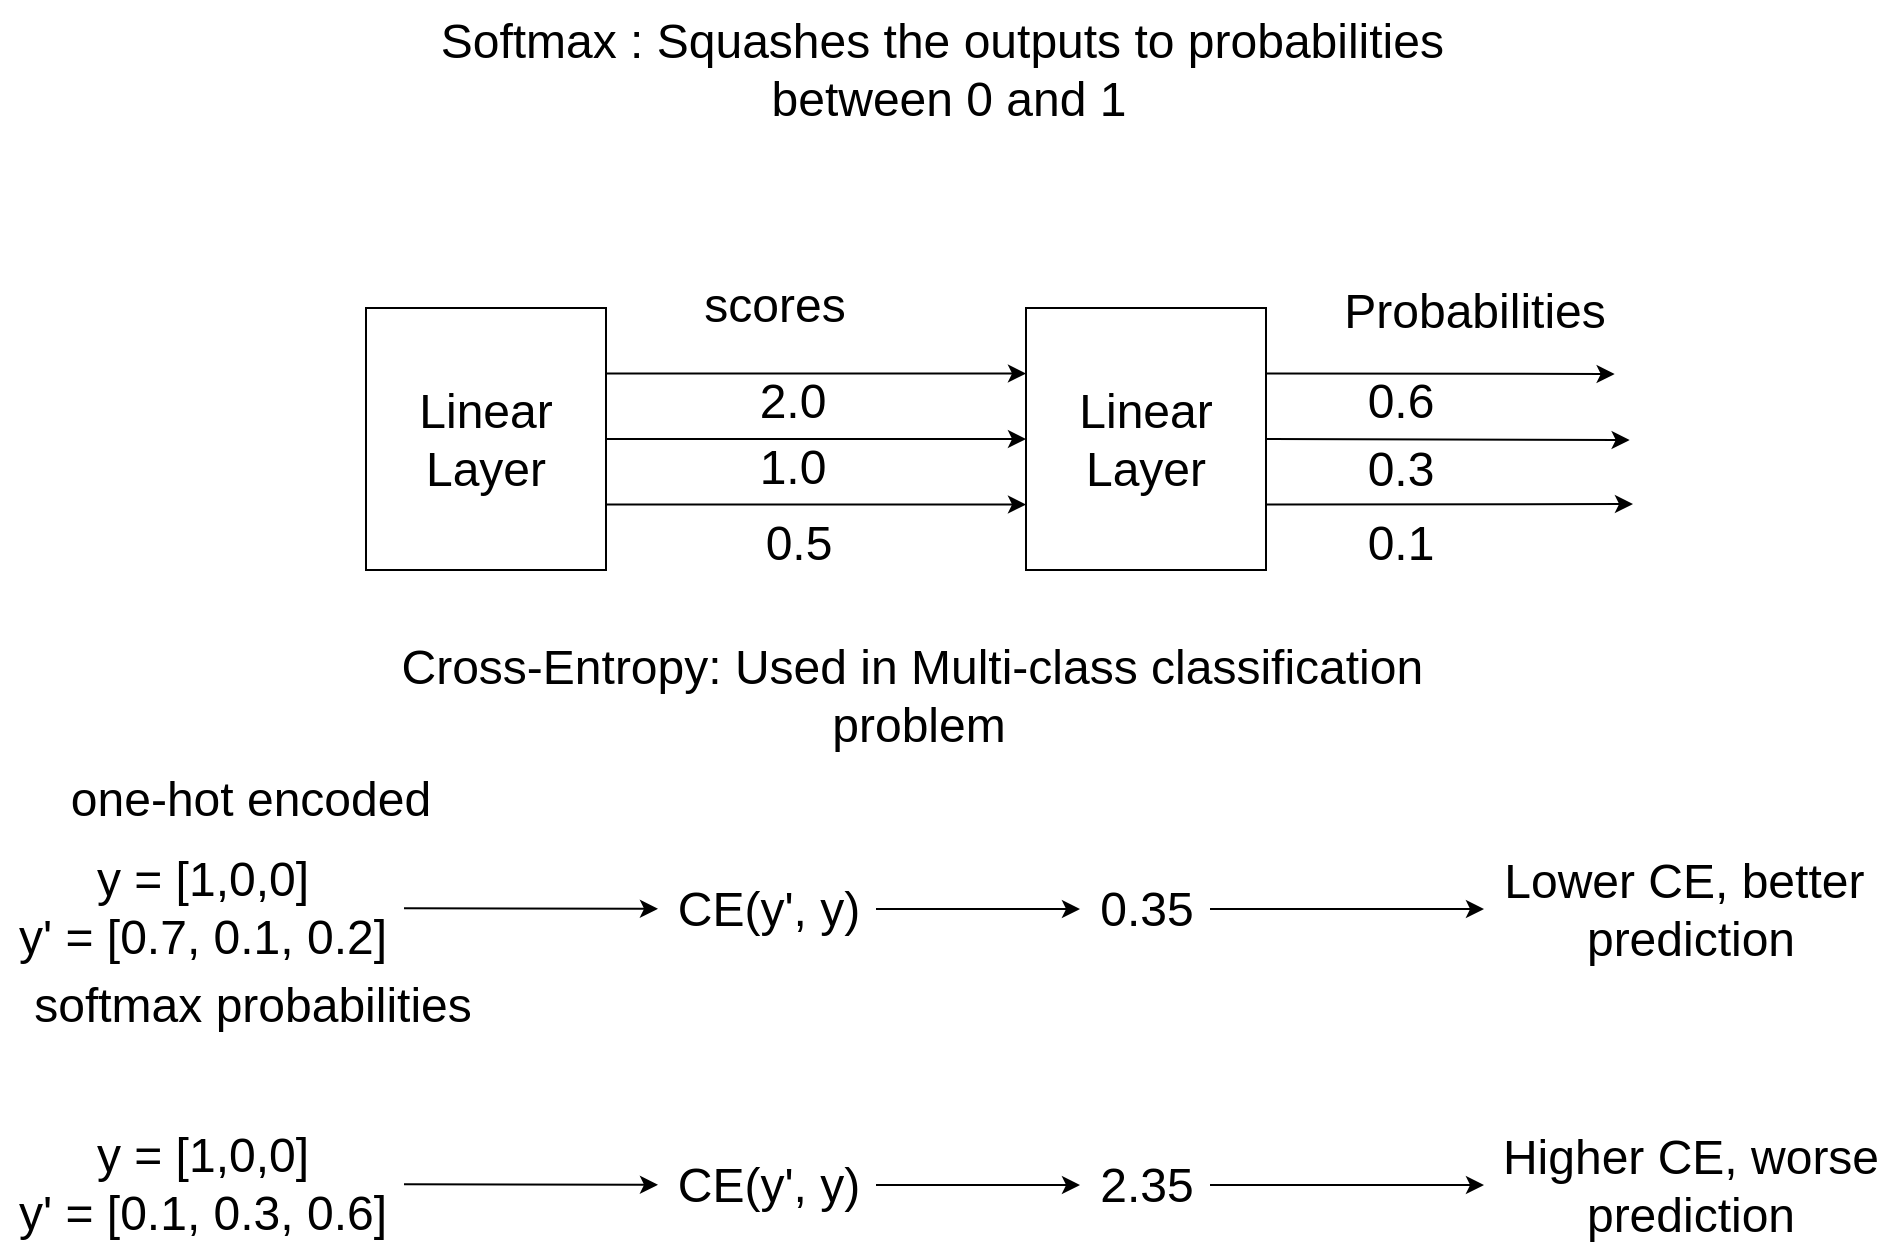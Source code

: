 <mxfile>
    <diagram id="zdwn0Mreept-59NUGSoy" name="Page-1">
        <mxGraphModel dx="1653" dy="1039" grid="0" gridSize="10" guides="1" tooltips="1" connect="1" arrows="1" fold="1" page="0" pageScale="1" pageWidth="827" pageHeight="1169" math="0" shadow="0">
            <root>
                <mxCell id="0"/>
                <mxCell id="1" parent="0"/>
                <mxCell id="4" style="edgeStyle=none;html=1;exitX=1;exitY=0.25;exitDx=0;exitDy=0;entryX=0;entryY=0.25;entryDx=0;entryDy=0;fontSize=24;" edge="1" parent="1" source="2" target="3">
                    <mxGeometry relative="1" as="geometry"/>
                </mxCell>
                <mxCell id="5" style="edgeStyle=none;html=1;exitX=1;exitY=0.5;exitDx=0;exitDy=0;fontSize=24;" edge="1" parent="1" source="2" target="3">
                    <mxGeometry relative="1" as="geometry"/>
                </mxCell>
                <mxCell id="6" style="edgeStyle=none;html=1;exitX=1;exitY=0.75;exitDx=0;exitDy=0;entryX=0;entryY=0.75;entryDx=0;entryDy=0;fontSize=24;" edge="1" parent="1" source="2" target="3">
                    <mxGeometry relative="1" as="geometry"/>
                </mxCell>
                <mxCell id="2" value="&lt;font style=&quot;font-size: 24px;&quot;&gt;Linear Layer&lt;/font&gt;" style="whiteSpace=wrap;html=1;" vertex="1" parent="1">
                    <mxGeometry x="-34" y="143" width="120" height="131" as="geometry"/>
                </mxCell>
                <mxCell id="12" style="edgeStyle=none;html=1;exitX=1;exitY=0.25;exitDx=0;exitDy=0;fontSize=24;" edge="1" parent="1" source="3">
                    <mxGeometry relative="1" as="geometry">
                        <mxPoint x="590.333" y="176" as="targetPoint"/>
                    </mxGeometry>
                </mxCell>
                <mxCell id="13" style="edgeStyle=none;html=1;exitX=1;exitY=0.5;exitDx=0;exitDy=0;fontSize=24;" edge="1" parent="1" source="3">
                    <mxGeometry relative="1" as="geometry">
                        <mxPoint x="597.833" y="209" as="targetPoint"/>
                    </mxGeometry>
                </mxCell>
                <mxCell id="14" style="edgeStyle=none;html=1;exitX=1;exitY=0.75;exitDx=0;exitDy=0;fontSize=24;" edge="1" parent="1" source="3">
                    <mxGeometry relative="1" as="geometry">
                        <mxPoint x="599.5" y="241" as="targetPoint"/>
                    </mxGeometry>
                </mxCell>
                <mxCell id="3" value="&lt;font style=&quot;font-size: 24px;&quot;&gt;Linear Layer&lt;/font&gt;" style="whiteSpace=wrap;html=1;" vertex="1" parent="1">
                    <mxGeometry x="296" y="143" width="120" height="131" as="geometry"/>
                </mxCell>
                <mxCell id="7" value="scores" style="text;html=1;align=center;verticalAlign=middle;resizable=0;points=[];autosize=1;strokeColor=none;fillColor=none;fontSize=24;" vertex="1" parent="1">
                    <mxGeometry x="125" y="121" width="89" height="41" as="geometry"/>
                </mxCell>
                <mxCell id="8" value="0.6" style="text;html=1;align=center;verticalAlign=middle;resizable=0;points=[];autosize=1;strokeColor=none;fillColor=none;fontSize=24;" vertex="1" parent="1">
                    <mxGeometry x="457" y="169" width="51" height="41" as="geometry"/>
                </mxCell>
                <mxCell id="9" value="0.3" style="text;html=1;align=center;verticalAlign=middle;resizable=0;points=[];autosize=1;strokeColor=none;fillColor=none;fontSize=24;" vertex="1" parent="1">
                    <mxGeometry x="457" y="203" width="51" height="41" as="geometry"/>
                </mxCell>
                <mxCell id="10" value="0.1" style="text;html=1;align=center;verticalAlign=middle;resizable=0;points=[];autosize=1;strokeColor=none;fillColor=none;fontSize=24;" vertex="1" parent="1">
                    <mxGeometry x="457" y="240" width="51" height="41" as="geometry"/>
                </mxCell>
                <mxCell id="11" value="Probabilities" style="text;html=1;align=center;verticalAlign=middle;resizable=0;points=[];autosize=1;strokeColor=none;fillColor=none;fontSize=24;" vertex="1" parent="1">
                    <mxGeometry x="445" y="124" width="149" height="41" as="geometry"/>
                </mxCell>
                <mxCell id="15" value="2.0" style="text;html=1;align=center;verticalAlign=middle;resizable=0;points=[];autosize=1;strokeColor=none;fillColor=none;fontSize=24;" vertex="1" parent="1">
                    <mxGeometry x="153" y="169" width="51" height="41" as="geometry"/>
                </mxCell>
                <mxCell id="16" value="1.0" style="text;html=1;align=center;verticalAlign=middle;resizable=0;points=[];autosize=1;strokeColor=none;fillColor=none;fontSize=24;" vertex="1" parent="1">
                    <mxGeometry x="153" y="202" width="51" height="41" as="geometry"/>
                </mxCell>
                <mxCell id="17" value="0.5" style="text;html=1;align=center;verticalAlign=middle;resizable=0;points=[];autosize=1;strokeColor=none;fillColor=none;fontSize=24;" vertex="1" parent="1">
                    <mxGeometry x="156" y="240" width="51" height="41" as="geometry"/>
                </mxCell>
                <mxCell id="18" value="Softmax : Squashes the outputs to probabilities&amp;nbsp;&lt;br&gt;between 0 and 1" style="text;html=1;align=center;verticalAlign=middle;resizable=0;points=[];autosize=1;strokeColor=none;fillColor=none;fontSize=24;" vertex="1" parent="1">
                    <mxGeometry x="-6" y="-11" width="526" height="70" as="geometry"/>
                </mxCell>
                <mxCell id="19" value="Cross-Entropy: Used in Multi-class classification&amp;nbsp;&lt;br&gt;problem" style="text;html=1;align=center;verticalAlign=middle;resizable=0;points=[];autosize=1;strokeColor=none;fillColor=none;fontSize=24;" vertex="1" parent="1">
                    <mxGeometry x="-26" y="302" width="536" height="70" as="geometry"/>
                </mxCell>
                <mxCell id="22" value="" style="edgeStyle=none;html=1;fontSize=24;" edge="1" parent="1" source="20" target="21">
                    <mxGeometry relative="1" as="geometry"/>
                </mxCell>
                <mxCell id="20" value="y = [1,0,0]&lt;br&gt;y' = [0.7, 0.1, 0.2]" style="text;html=1;align=center;verticalAlign=middle;resizable=0;points=[];autosize=1;strokeColor=none;fillColor=none;fontSize=24;" vertex="1" parent="1">
                    <mxGeometry x="-217" y="408" width="202" height="70" as="geometry"/>
                </mxCell>
                <mxCell id="24" value="" style="edgeStyle=none;html=1;fontSize=24;" edge="1" parent="1" source="21" target="23">
                    <mxGeometry relative="1" as="geometry"/>
                </mxCell>
                <mxCell id="21" value="CE(y', y)" style="text;html=1;align=center;verticalAlign=middle;resizable=0;points=[];autosize=1;strokeColor=none;fillColor=none;fontSize=24;" vertex="1" parent="1">
                    <mxGeometry x="112" y="423" width="109" height="41" as="geometry"/>
                </mxCell>
                <mxCell id="26" value="" style="edgeStyle=none;html=1;fontSize=24;" edge="1" parent="1" source="23" target="25">
                    <mxGeometry relative="1" as="geometry"/>
                </mxCell>
                <mxCell id="23" value="0.35" style="text;html=1;align=center;verticalAlign=middle;resizable=0;points=[];autosize=1;strokeColor=none;fillColor=none;fontSize=24;" vertex="1" parent="1">
                    <mxGeometry x="323" y="423" width="65" height="41" as="geometry"/>
                </mxCell>
                <mxCell id="25" value="Lower CE, better&amp;nbsp;&lt;br&gt;prediction" style="text;html=1;align=center;verticalAlign=middle;resizable=0;points=[];autosize=1;strokeColor=none;fillColor=none;fontSize=24;" vertex="1" parent="1">
                    <mxGeometry x="525" y="408.5" width="205" height="70" as="geometry"/>
                </mxCell>
                <mxCell id="28" value="" style="edgeStyle=none;html=1;fontSize=24;" edge="1" source="29" target="31" parent="1">
                    <mxGeometry relative="1" as="geometry"/>
                </mxCell>
                <mxCell id="29" value="y = [1,0,0]&lt;br&gt;y' = [0.1, 0.3, 0.6]" style="text;html=1;align=center;verticalAlign=middle;resizable=0;points=[];autosize=1;strokeColor=none;fillColor=none;fontSize=24;" vertex="1" parent="1">
                    <mxGeometry x="-217" y="546" width="202" height="70" as="geometry"/>
                </mxCell>
                <mxCell id="30" value="" style="edgeStyle=none;html=1;fontSize=24;" edge="1" source="31" target="33" parent="1">
                    <mxGeometry relative="1" as="geometry"/>
                </mxCell>
                <mxCell id="31" value="CE(y', y)" style="text;html=1;align=center;verticalAlign=middle;resizable=0;points=[];autosize=1;strokeColor=none;fillColor=none;fontSize=24;" vertex="1" parent="1">
                    <mxGeometry x="112" y="561" width="109" height="41" as="geometry"/>
                </mxCell>
                <mxCell id="32" value="" style="edgeStyle=none;html=1;fontSize=24;" edge="1" source="33" target="34" parent="1">
                    <mxGeometry relative="1" as="geometry"/>
                </mxCell>
                <mxCell id="33" value="2.35" style="text;html=1;align=center;verticalAlign=middle;resizable=0;points=[];autosize=1;strokeColor=none;fillColor=none;fontSize=24;" vertex="1" parent="1">
                    <mxGeometry x="323" y="561" width="65" height="41" as="geometry"/>
                </mxCell>
                <mxCell id="34" value="Higher CE, worse&lt;br&gt;prediction" style="text;html=1;align=center;verticalAlign=middle;resizable=0;points=[];autosize=1;strokeColor=none;fillColor=none;fontSize=24;" vertex="1" parent="1">
                    <mxGeometry x="525" y="546.5" width="206" height="70" as="geometry"/>
                </mxCell>
                <mxCell id="35" value="one-hot encoded" style="text;html=1;align=center;verticalAlign=middle;resizable=0;points=[];autosize=1;strokeColor=none;fillColor=none;fontSize=24;" vertex="1" parent="1">
                    <mxGeometry x="-191" y="368" width="198" height="41" as="geometry"/>
                </mxCell>
                <mxCell id="36" value="softmax probabilities" style="text;html=1;align=center;verticalAlign=middle;resizable=0;points=[];autosize=1;strokeColor=none;fillColor=none;fontSize=24;" vertex="1" parent="1">
                    <mxGeometry x="-210" y="471" width="237" height="41" as="geometry"/>
                </mxCell>
            </root>
        </mxGraphModel>
    </diagram>
</mxfile>